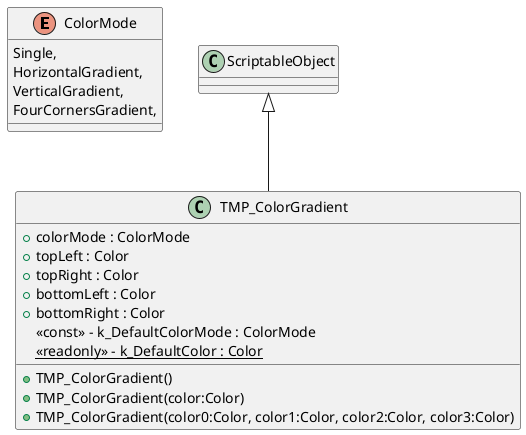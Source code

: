 @startuml
enum ColorMode {
    Single,
    HorizontalGradient,
    VerticalGradient,
    FourCornersGradient,
}
class TMP_ColorGradient {
    + colorMode : ColorMode
    + topLeft : Color
    + topRight : Color
    + bottomLeft : Color
    + bottomRight : Color
    <<const>> - k_DefaultColorMode : ColorMode
    {static} <<readonly>> - k_DefaultColor : Color
    + TMP_ColorGradient()
    + TMP_ColorGradient(color:Color)
    + TMP_ColorGradient(color0:Color, color1:Color, color2:Color, color3:Color)
}
ScriptableObject <|-- TMP_ColorGradient
@enduml
